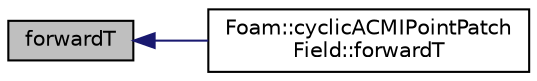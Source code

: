 digraph "forwardT"
{
  bgcolor="transparent";
  edge [fontname="Helvetica",fontsize="10",labelfontname="Helvetica",labelfontsize="10"];
  node [fontname="Helvetica",fontsize="10",shape=record];
  rankdir="LR";
  Node105 [label="forwardT",height=0.2,width=0.4,color="black", fillcolor="grey75", style="filled", fontcolor="black"];
  Node105 -> Node106 [dir="back",color="midnightblue",fontsize="10",style="solid",fontname="Helvetica"];
  Node106 [label="Foam::cyclicACMIPointPatch\lField::forwardT",height=0.2,width=0.4,color="black",URL="$a26053.html#ae135c648b81be5732b7634127e41608d",tooltip="Return face transformation tensor. "];
}
